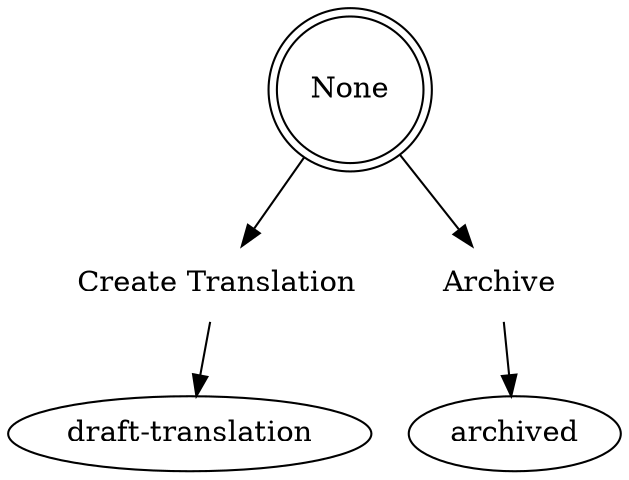 digraph g {
None [shape=doublecircle]
t1 [shape=none, label="Create Translation"]
"None" -> t1 -> "draft-translation"
t2 [shape=none, label="Archive"]
"None" -> t2 -> "archived"
}